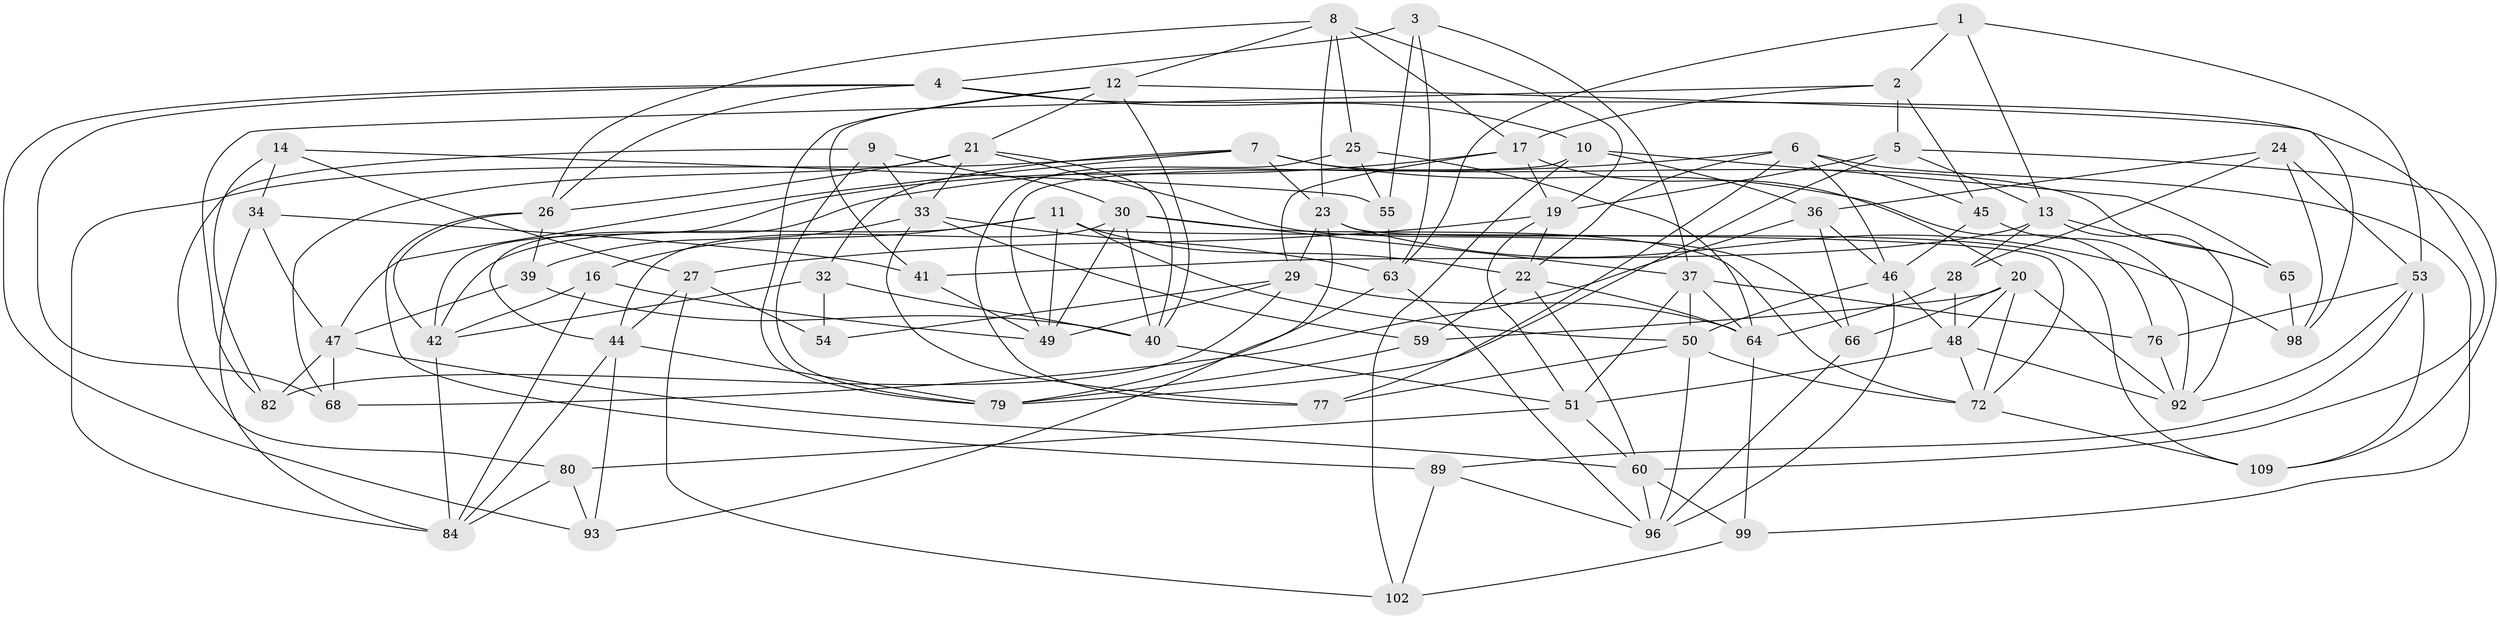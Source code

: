 // original degree distribution, {4: 1.0}
// Generated by graph-tools (version 1.1) at 2025/42/03/06/25 10:42:24]
// undirected, 70 vertices, 178 edges
graph export_dot {
graph [start="1"]
  node [color=gray90,style=filled];
  1;
  2 [super="+85"];
  3;
  4 [super="+35"];
  5 [super="+111"];
  6 [super="+38"];
  7 [super="+18"];
  8 [super="+31"];
  9;
  10 [super="+78"];
  11 [super="+15"];
  12 [super="+75"];
  13 [super="+62"];
  14;
  16;
  17 [super="+110"];
  19 [super="+57"];
  20 [super="+95"];
  21 [super="+88"];
  22 [super="+101"];
  23 [super="+61"];
  24;
  25;
  26 [super="+83"];
  27 [super="+43"];
  28;
  29 [super="+58"];
  30 [super="+71"];
  32;
  33 [super="+56"];
  34;
  36 [super="+100"];
  37 [super="+104"];
  39;
  40 [super="+103"];
  41;
  42 [super="+70"];
  44 [super="+90"];
  45;
  46 [super="+86"];
  47 [super="+91"];
  48 [super="+107"];
  49 [super="+73"];
  50 [super="+67"];
  51 [super="+52"];
  53 [super="+108"];
  54;
  55;
  59;
  60 [super="+69"];
  63 [super="+81"];
  64 [super="+105"];
  65;
  66;
  68;
  72 [super="+74"];
  76;
  77;
  79 [super="+97"];
  80;
  82;
  84 [super="+87"];
  89;
  92 [super="+94"];
  93;
  96 [super="+106"];
  98;
  99;
  102;
  109;
  1 -- 63;
  1 -- 2;
  1 -- 13;
  1 -- 53;
  2 -- 5 [weight=2];
  2 -- 17;
  2 -- 82;
  2 -- 45;
  3 -- 55;
  3 -- 37;
  3 -- 63;
  3 -- 4;
  4 -- 93;
  4 -- 10;
  4 -- 68;
  4 -- 26;
  4 -- 60;
  5 -- 13;
  5 -- 109;
  5 -- 19;
  5 -- 79;
  6 -- 22;
  6 -- 44;
  6 -- 46;
  6 -- 99;
  6 -- 77;
  6 -- 45;
  7 -- 76;
  7 -- 84;
  7 -- 23;
  7 -- 32;
  7 -- 65;
  7 -- 47;
  8 -- 12;
  8 -- 26;
  8 -- 17;
  8 -- 25;
  8 -- 19;
  8 -- 23;
  9 -- 33;
  9 -- 30;
  9 -- 80;
  9 -- 79;
  10 -- 65;
  10 -- 102;
  10 -- 49;
  10 -- 36 [weight=2];
  11 -- 49;
  11 -- 42;
  11 -- 72;
  11 -- 16;
  11 -- 22;
  11 -- 50;
  12 -- 98;
  12 -- 79;
  12 -- 41;
  12 -- 40;
  12 -- 21;
  13 -- 41;
  13 -- 92;
  13 -- 65;
  13 -- 28;
  14 -- 82;
  14 -- 55;
  14 -- 27;
  14 -- 34;
  16 -- 42;
  16 -- 84;
  16 -- 49;
  17 -- 29;
  17 -- 19;
  17 -- 42;
  17 -- 20;
  19 -- 22;
  19 -- 27;
  19 -- 51;
  20 -- 66;
  20 -- 59;
  20 -- 72;
  20 -- 48;
  20 -- 92;
  21 -- 66;
  21 -- 40;
  21 -- 33;
  21 -- 26;
  21 -- 68;
  22 -- 59;
  22 -- 60;
  22 -- 64;
  23 -- 29;
  23 -- 98;
  23 -- 109;
  23 -- 93;
  24 -- 98;
  24 -- 53;
  24 -- 28;
  24 -- 36;
  25 -- 77;
  25 -- 55;
  25 -- 64;
  26 -- 89;
  26 -- 39;
  26 -- 42;
  27 -- 54 [weight=2];
  27 -- 102;
  27 -- 44;
  28 -- 64;
  28 -- 48;
  29 -- 54;
  29 -- 82;
  29 -- 49;
  29 -- 64;
  30 -- 40;
  30 -- 72;
  30 -- 49;
  30 -- 37;
  30 -- 44;
  32 -- 54;
  32 -- 40;
  32 -- 42;
  33 -- 39;
  33 -- 59;
  33 -- 77;
  33 -- 63;
  34 -- 41;
  34 -- 84;
  34 -- 47;
  36 -- 68;
  36 -- 66;
  36 -- 46;
  37 -- 50;
  37 -- 76;
  37 -- 64;
  37 -- 51;
  39 -- 40;
  39 -- 47;
  40 -- 51;
  41 -- 49;
  42 -- 84;
  44 -- 79;
  44 -- 84;
  44 -- 93;
  45 -- 92;
  45 -- 46;
  46 -- 96;
  46 -- 48;
  46 -- 50;
  47 -- 82;
  47 -- 60;
  47 -- 68;
  48 -- 72;
  48 -- 92;
  48 -- 51;
  50 -- 77;
  50 -- 96;
  50 -- 72;
  51 -- 80;
  51 -- 60;
  53 -- 76;
  53 -- 109;
  53 -- 89;
  53 -- 92;
  55 -- 63;
  59 -- 79;
  60 -- 96;
  60 -- 99;
  63 -- 79;
  63 -- 96;
  64 -- 99;
  65 -- 98;
  66 -- 96;
  72 -- 109;
  76 -- 92;
  80 -- 93;
  80 -- 84;
  89 -- 102;
  89 -- 96;
  99 -- 102;
}
